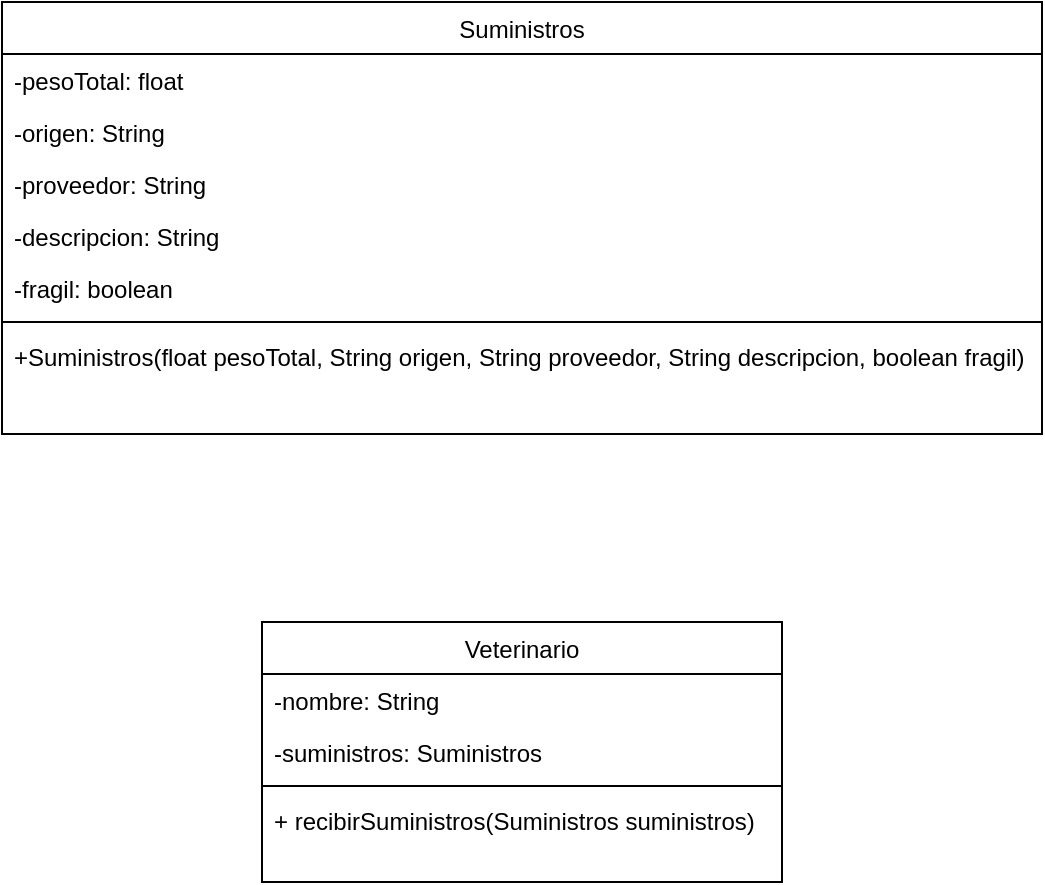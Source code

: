 <mxfile version="15.1.4" type="device"><diagram id="C5RBs43oDa-KdzZeNtuy" name="Page-1"><mxGraphModel dx="870" dy="491" grid="1" gridSize="10" guides="1" tooltips="1" connect="1" arrows="1" fold="1" page="1" pageScale="1" pageWidth="827" pageHeight="1169" math="0" shadow="0"><root><mxCell id="WIyWlLk6GJQsqaUBKTNV-0"/><mxCell id="WIyWlLk6GJQsqaUBKTNV-1" parent="WIyWlLk6GJQsqaUBKTNV-0"/><mxCell id="JQKCc4HU5RPM7PIhLoDk-6" value="Veterinario" style="swimlane;fontStyle=0;align=center;verticalAlign=top;childLayout=stackLayout;horizontal=1;startSize=26;horizontalStack=0;resizeParent=1;resizeLast=0;collapsible=1;marginBottom=0;rounded=0;shadow=0;strokeWidth=1;" parent="WIyWlLk6GJQsqaUBKTNV-1" vertex="1"><mxGeometry x="210" y="390" width="260" height="130" as="geometry"><mxRectangle x="550" y="140" width="160" height="26" as="alternateBounds"/></mxGeometry></mxCell><mxCell id="JQKCc4HU5RPM7PIhLoDk-7" value="-nombre: String" style="text;align=left;verticalAlign=top;spacingLeft=4;spacingRight=4;overflow=hidden;rotatable=0;points=[[0,0.5],[1,0.5]];portConstraint=eastwest;" parent="JQKCc4HU5RPM7PIhLoDk-6" vertex="1"><mxGeometry y="26" width="260" height="26" as="geometry"/></mxCell><mxCell id="JQKCc4HU5RPM7PIhLoDk-9" value="-suministros: Suministros" style="text;align=left;verticalAlign=top;spacingLeft=4;spacingRight=4;overflow=hidden;rotatable=0;points=[[0,0.5],[1,0.5]];portConstraint=eastwest;rounded=0;shadow=0;html=0;" parent="JQKCc4HU5RPM7PIhLoDk-6" vertex="1"><mxGeometry y="52" width="260" height="26" as="geometry"/></mxCell><mxCell id="JQKCc4HU5RPM7PIhLoDk-12" value="" style="line;html=1;strokeWidth=1;align=left;verticalAlign=middle;spacingTop=-1;spacingLeft=3;spacingRight=3;rotatable=0;labelPosition=right;points=[];portConstraint=eastwest;" parent="JQKCc4HU5RPM7PIhLoDk-6" vertex="1"><mxGeometry y="78" width="260" height="8" as="geometry"/></mxCell><mxCell id="JQKCc4HU5RPM7PIhLoDk-13" value="+ recibirSuministros(Suministros suministros)" style="text;align=left;verticalAlign=top;spacingLeft=4;spacingRight=4;overflow=hidden;rotatable=0;points=[[0,0.5],[1,0.5]];portConstraint=eastwest;" parent="JQKCc4HU5RPM7PIhLoDk-6" vertex="1"><mxGeometry y="86" width="260" height="26" as="geometry"/></mxCell><mxCell id="JQKCc4HU5RPM7PIhLoDk-15" value="Suministros" style="swimlane;fontStyle=0;align=center;verticalAlign=top;childLayout=stackLayout;horizontal=1;startSize=26;horizontalStack=0;resizeParent=1;resizeLast=0;collapsible=1;marginBottom=0;rounded=0;shadow=0;strokeWidth=1;" parent="WIyWlLk6GJQsqaUBKTNV-1" vertex="1"><mxGeometry x="80" y="80" width="520" height="216" as="geometry"><mxRectangle x="550" y="140" width="160" height="26" as="alternateBounds"/></mxGeometry></mxCell><mxCell id="JQKCc4HU5RPM7PIhLoDk-16" value="-pesoTotal: float" style="text;align=left;verticalAlign=top;spacingLeft=4;spacingRight=4;overflow=hidden;rotatable=0;points=[[0,0.5],[1,0.5]];portConstraint=eastwest;" parent="JQKCc4HU5RPM7PIhLoDk-15" vertex="1"><mxGeometry y="26" width="520" height="26" as="geometry"/></mxCell><mxCell id="JQKCc4HU5RPM7PIhLoDk-17" value="-origen: String" style="text;align=left;verticalAlign=top;spacingLeft=4;spacingRight=4;overflow=hidden;rotatable=0;points=[[0,0.5],[1,0.5]];portConstraint=eastwest;rounded=0;shadow=0;html=0;" parent="JQKCc4HU5RPM7PIhLoDk-15" vertex="1"><mxGeometry y="52" width="520" height="26" as="geometry"/></mxCell><mxCell id="JQKCc4HU5RPM7PIhLoDk-18" value="-proveedor: String" style="text;align=left;verticalAlign=top;spacingLeft=4;spacingRight=4;overflow=hidden;rotatable=0;points=[[0,0.5],[1,0.5]];portConstraint=eastwest;rounded=0;shadow=0;html=0;" parent="JQKCc4HU5RPM7PIhLoDk-15" vertex="1"><mxGeometry y="78" width="520" height="26" as="geometry"/></mxCell><mxCell id="JQKCc4HU5RPM7PIhLoDk-19" value="-descripcion: String" style="text;align=left;verticalAlign=top;spacingLeft=4;spacingRight=4;overflow=hidden;rotatable=0;points=[[0,0.5],[1,0.5]];portConstraint=eastwest;rounded=0;shadow=0;html=0;" parent="JQKCc4HU5RPM7PIhLoDk-15" vertex="1"><mxGeometry y="104" width="520" height="26" as="geometry"/></mxCell><mxCell id="JQKCc4HU5RPM7PIhLoDk-20" value="-fragil: boolean" style="text;align=left;verticalAlign=top;spacingLeft=4;spacingRight=4;overflow=hidden;rotatable=0;points=[[0,0.5],[1,0.5]];portConstraint=eastwest;rounded=0;shadow=0;html=0;" parent="JQKCc4HU5RPM7PIhLoDk-15" vertex="1"><mxGeometry y="130" width="520" height="26" as="geometry"/></mxCell><mxCell id="JQKCc4HU5RPM7PIhLoDk-21" value="" style="line;html=1;strokeWidth=1;align=left;verticalAlign=middle;spacingTop=-1;spacingLeft=3;spacingRight=3;rotatable=0;labelPosition=right;points=[];portConstraint=eastwest;" parent="JQKCc4HU5RPM7PIhLoDk-15" vertex="1"><mxGeometry y="156" width="520" height="8" as="geometry"/></mxCell><mxCell id="JQKCc4HU5RPM7PIhLoDk-23" value="+Suministros(float pesoTotal, String origen, String proveedor, String descripcion, boolean fragil)" style="text;align=left;verticalAlign=top;spacingLeft=4;spacingRight=4;overflow=hidden;rotatable=0;points=[[0,0.5],[1,0.5]];portConstraint=eastwest;" parent="JQKCc4HU5RPM7PIhLoDk-15" vertex="1"><mxGeometry y="164" width="520" height="26" as="geometry"/></mxCell></root></mxGraphModel></diagram></mxfile>